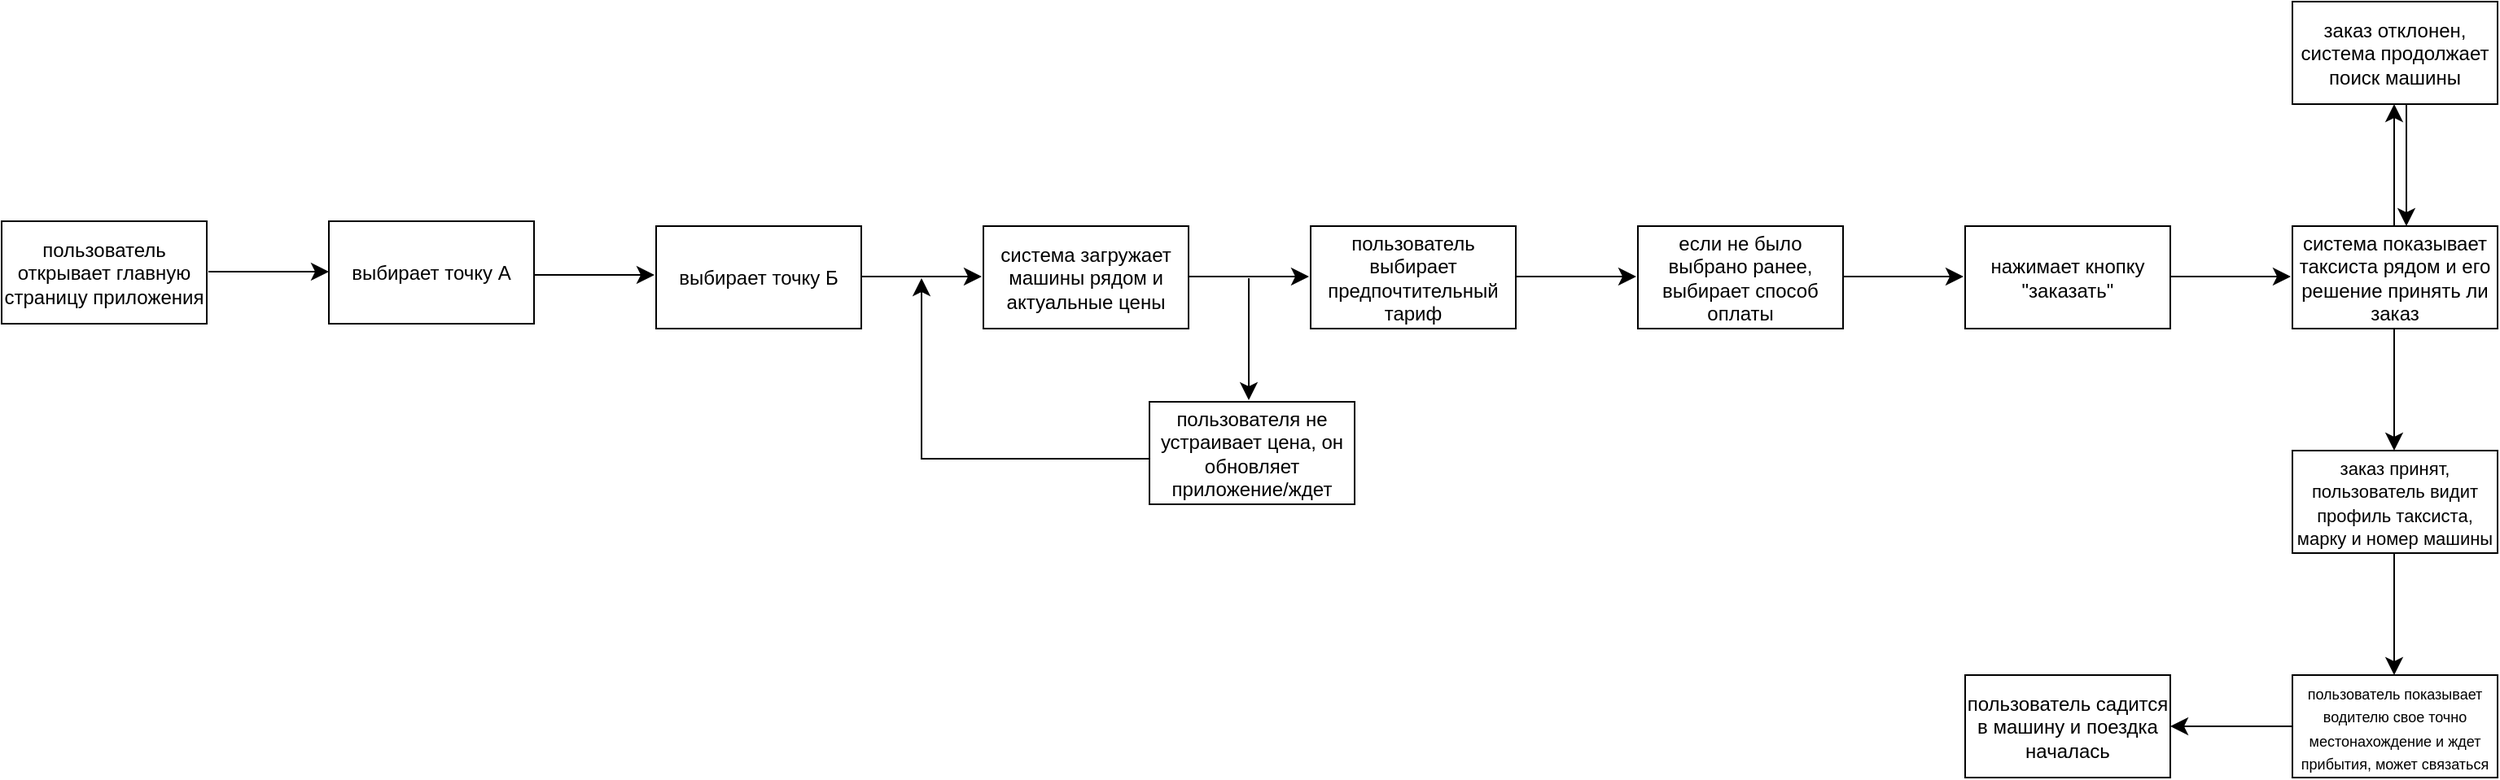 <mxfile version="24.5.5" type="github">
  <diagram name="Страница — 1" id="Cd9XgTzuxfJWeo7CzWzc">
    <mxGraphModel dx="1180" dy="48" grid="0" gridSize="10" guides="1" tooltips="1" connect="1" arrows="1" fold="1" page="0" pageScale="1" pageWidth="827" pageHeight="1169" math="0" shadow="0">
      <root>
        <mxCell id="0" />
        <mxCell id="1" parent="0" />
        <mxCell id="fyFo0EYJWykPPUW0JA_q-1" value="выбирает точку А" style="rounded=0;whiteSpace=wrap;html=1;" vertex="1" parent="1">
          <mxGeometry x="-1" y="542" width="126" height="63" as="geometry" />
        </mxCell>
        <mxCell id="fyFo0EYJWykPPUW0JA_q-2" value="" style="endArrow=classic;html=1;rounded=0;fontSize=12;startSize=8;endSize=8;curved=1;" edge="1" parent="1">
          <mxGeometry width="50" height="50" relative="1" as="geometry">
            <mxPoint x="125" y="575" as="sourcePoint" />
            <mxPoint x="199" y="575" as="targetPoint" />
          </mxGeometry>
        </mxCell>
        <mxCell id="fyFo0EYJWykPPUW0JA_q-4" value="выбирает точку Б" style="rounded=0;whiteSpace=wrap;html=1;" vertex="1" parent="1">
          <mxGeometry x="200" y="545" width="126" height="63" as="geometry" />
        </mxCell>
        <mxCell id="fyFo0EYJWykPPUW0JA_q-5" value="" style="endArrow=classic;html=1;rounded=0;fontSize=12;startSize=8;endSize=8;curved=1;" edge="1" parent="1">
          <mxGeometry width="50" height="50" relative="1" as="geometry">
            <mxPoint x="326" y="576" as="sourcePoint" />
            <mxPoint x="400" y="576" as="targetPoint" />
          </mxGeometry>
        </mxCell>
        <mxCell id="fyFo0EYJWykPPUW0JA_q-6" value="&lt;font style=&quot;vertical-align: inherit;&quot;&gt;&lt;font style=&quot;vertical-align: inherit;&quot;&gt;система загружает машины рядом и актуальные цены&lt;/font&gt;&lt;/font&gt;" style="rounded=0;whiteSpace=wrap;html=1;" vertex="1" parent="1">
          <mxGeometry x="401" y="545" width="126" height="63" as="geometry" />
        </mxCell>
        <mxCell id="fyFo0EYJWykPPUW0JA_q-7" value="" style="endArrow=classic;html=1;rounded=0;fontSize=12;startSize=8;endSize=8;curved=1;" edge="1" parent="1">
          <mxGeometry width="50" height="50" relative="1" as="geometry">
            <mxPoint x="527" y="576" as="sourcePoint" />
            <mxPoint x="601" y="576" as="targetPoint" />
          </mxGeometry>
        </mxCell>
        <mxCell id="fyFo0EYJWykPPUW0JA_q-8" value="&lt;font style=&quot;vertical-align: inherit;&quot;&gt;&lt;font style=&quot;vertical-align: inherit;&quot;&gt;пользователь выбирает предпочтительный тариф&lt;/font&gt;&lt;/font&gt;" style="rounded=0;whiteSpace=wrap;html=1;" vertex="1" parent="1">
          <mxGeometry x="602" y="545" width="126" height="63" as="geometry" />
        </mxCell>
        <mxCell id="fyFo0EYJWykPPUW0JA_q-9" value="" style="endArrow=classic;html=1;rounded=0;fontSize=12;startSize=8;endSize=8;curved=1;" edge="1" parent="1">
          <mxGeometry width="50" height="50" relative="1" as="geometry">
            <mxPoint x="564" y="577" as="sourcePoint" />
            <mxPoint x="564" y="652" as="targetPoint" />
          </mxGeometry>
        </mxCell>
        <mxCell id="fyFo0EYJWykPPUW0JA_q-12" value="" style="endArrow=classic;html=1;rounded=0;fontSize=12;startSize=8;endSize=8;curved=1;" edge="1" parent="1">
          <mxGeometry width="50" height="50" relative="1" as="geometry">
            <mxPoint x="728" y="576" as="sourcePoint" />
            <mxPoint x="802" y="576" as="targetPoint" />
          </mxGeometry>
        </mxCell>
        <mxCell id="fyFo0EYJWykPPUW0JA_q-13" value="если не было выбрано ранее, выбирает способ оплаты" style="rounded=0;whiteSpace=wrap;html=1;" vertex="1" parent="1">
          <mxGeometry x="803" y="545" width="126" height="63" as="geometry" />
        </mxCell>
        <mxCell id="fyFo0EYJWykPPUW0JA_q-14" value="" style="endArrow=classic;html=1;rounded=0;fontSize=12;startSize=8;endSize=8;curved=1;" edge="1" parent="1">
          <mxGeometry width="50" height="50" relative="1" as="geometry">
            <mxPoint x="929" y="576" as="sourcePoint" />
            <mxPoint x="1003" y="576" as="targetPoint" />
          </mxGeometry>
        </mxCell>
        <mxCell id="fyFo0EYJWykPPUW0JA_q-15" value="нажимает кнопку &quot;заказать&quot;" style="rounded=0;whiteSpace=wrap;html=1;" vertex="1" parent="1">
          <mxGeometry x="1004" y="545" width="126" height="63" as="geometry" />
        </mxCell>
        <mxCell id="fyFo0EYJWykPPUW0JA_q-16" value="пользователя не устраивает цена, он обновляет приложение/ждет" style="rounded=0;whiteSpace=wrap;html=1;" vertex="1" parent="1">
          <mxGeometry x="503" y="653" width="126" height="63" as="geometry" />
        </mxCell>
        <mxCell id="fyFo0EYJWykPPUW0JA_q-19" value="" style="edgeStyle=segmentEdgeStyle;endArrow=classic;html=1;curved=0;rounded=0;endSize=8;startSize=8;fontSize=12;" edge="1" parent="1">
          <mxGeometry width="50" height="50" relative="1" as="geometry">
            <mxPoint x="503" y="688" as="sourcePoint" />
            <mxPoint x="363" y="577" as="targetPoint" />
            <Array as="points">
              <mxPoint x="363" y="688" />
              <mxPoint x="363" y="638" />
            </Array>
          </mxGeometry>
        </mxCell>
        <mxCell id="fyFo0EYJWykPPUW0JA_q-20" value="" style="endArrow=classic;html=1;rounded=0;fontSize=12;startSize=8;endSize=8;curved=1;" edge="1" parent="1">
          <mxGeometry width="50" height="50" relative="1" as="geometry">
            <mxPoint x="1130" y="576" as="sourcePoint" />
            <mxPoint x="1204" y="576" as="targetPoint" />
          </mxGeometry>
        </mxCell>
        <mxCell id="fyFo0EYJWykPPUW0JA_q-21" value="система показывает таксиста рядом и его решение принять ли заказ" style="rounded=0;whiteSpace=wrap;html=1;" vertex="1" parent="1">
          <mxGeometry x="1205" y="545" width="126" height="63" as="geometry" />
        </mxCell>
        <mxCell id="fyFo0EYJWykPPUW0JA_q-22" value="" style="endArrow=classic;html=1;rounded=0;fontSize=12;startSize=8;endSize=8;curved=1;" edge="1" parent="1">
          <mxGeometry width="50" height="50" relative="1" as="geometry">
            <mxPoint x="1267.5" y="608" as="sourcePoint" />
            <mxPoint x="1267.5" y="683" as="targetPoint" />
          </mxGeometry>
        </mxCell>
        <mxCell id="fyFo0EYJWykPPUW0JA_q-23" value="&lt;font style=&quot;font-size: 11px;&quot;&gt;заказ принят, пользователь видит профиль таксиста, марку и номер машины&lt;/font&gt;" style="rounded=0;whiteSpace=wrap;html=1;" vertex="1" parent="1">
          <mxGeometry x="1205" y="683" width="126" height="63" as="geometry" />
        </mxCell>
        <mxCell id="fyFo0EYJWykPPUW0JA_q-24" value="" style="endArrow=classic;html=1;rounded=0;fontSize=12;startSize=8;endSize=8;curved=1;" edge="1" parent="1">
          <mxGeometry width="50" height="50" relative="1" as="geometry">
            <mxPoint x="1267.5" y="545" as="sourcePoint" />
            <mxPoint x="1267.5" y="470" as="targetPoint" />
          </mxGeometry>
        </mxCell>
        <mxCell id="fyFo0EYJWykPPUW0JA_q-25" value="заказ отклонен, система продолжает поиск машины" style="rounded=0;whiteSpace=wrap;html=1;" vertex="1" parent="1">
          <mxGeometry x="1205" y="407" width="126" height="63" as="geometry" />
        </mxCell>
        <mxCell id="fyFo0EYJWykPPUW0JA_q-26" value="" style="endArrow=classic;html=1;rounded=0;fontSize=12;startSize=8;endSize=8;curved=1;" edge="1" parent="1">
          <mxGeometry width="50" height="50" relative="1" as="geometry">
            <mxPoint x="1275" y="470" as="sourcePoint" />
            <mxPoint x="1275" y="545" as="targetPoint" />
          </mxGeometry>
        </mxCell>
        <mxCell id="fyFo0EYJWykPPUW0JA_q-27" value="" style="endArrow=classic;html=1;rounded=0;fontSize=12;startSize=8;endSize=8;curved=1;" edge="1" parent="1">
          <mxGeometry width="50" height="50" relative="1" as="geometry">
            <mxPoint x="1267.5" y="746" as="sourcePoint" />
            <mxPoint x="1267.5" y="821" as="targetPoint" />
          </mxGeometry>
        </mxCell>
        <mxCell id="fyFo0EYJWykPPUW0JA_q-28" value="&lt;font style=&quot;font-size: 9px;&quot;&gt;пользователь показывает водителю свое точно местонахождение и ждет прибытия, может связаться&lt;/font&gt;" style="rounded=0;whiteSpace=wrap;html=1;" vertex="1" parent="1">
          <mxGeometry x="1205" y="821" width="126" height="63" as="geometry" />
        </mxCell>
        <mxCell id="fyFo0EYJWykPPUW0JA_q-29" value="" style="endArrow=classic;html=1;rounded=0;fontSize=12;startSize=8;endSize=8;curved=1;" edge="1" parent="1">
          <mxGeometry width="50" height="50" relative="1" as="geometry">
            <mxPoint x="-75" y="573" as="sourcePoint" />
            <mxPoint x="-1" y="573" as="targetPoint" />
          </mxGeometry>
        </mxCell>
        <mxCell id="fyFo0EYJWykPPUW0JA_q-30" value="&lt;font style=&quot;vertical-align: inherit;&quot;&gt;&lt;font style=&quot;vertical-align: inherit;&quot;&gt;пользователь открывает главную страницу приложения&lt;/font&gt;&lt;/font&gt;" style="rounded=0;whiteSpace=wrap;html=1;" vertex="1" parent="1">
          <mxGeometry x="-202" y="542" width="126" height="63" as="geometry" />
        </mxCell>
        <mxCell id="fyFo0EYJWykPPUW0JA_q-35" value="" style="endArrow=classic;html=1;rounded=0;fontSize=12;startSize=8;endSize=8;curved=1;exitX=0;exitY=0.5;exitDx=0;exitDy=0;entryX=1;entryY=0.5;entryDx=0;entryDy=0;" edge="1" parent="1" source="fyFo0EYJWykPPUW0JA_q-28" target="fyFo0EYJWykPPUW0JA_q-36">
          <mxGeometry width="50" height="50" relative="1" as="geometry">
            <mxPoint x="1205" y="857" as="sourcePoint" />
            <mxPoint x="1134" y="857" as="targetPoint" />
          </mxGeometry>
        </mxCell>
        <mxCell id="fyFo0EYJWykPPUW0JA_q-36" value="пользователь садится в машину и поездка началась" style="rounded=0;whiteSpace=wrap;html=1;" vertex="1" parent="1">
          <mxGeometry x="1004" y="821" width="126" height="63" as="geometry" />
        </mxCell>
      </root>
    </mxGraphModel>
  </diagram>
</mxfile>
